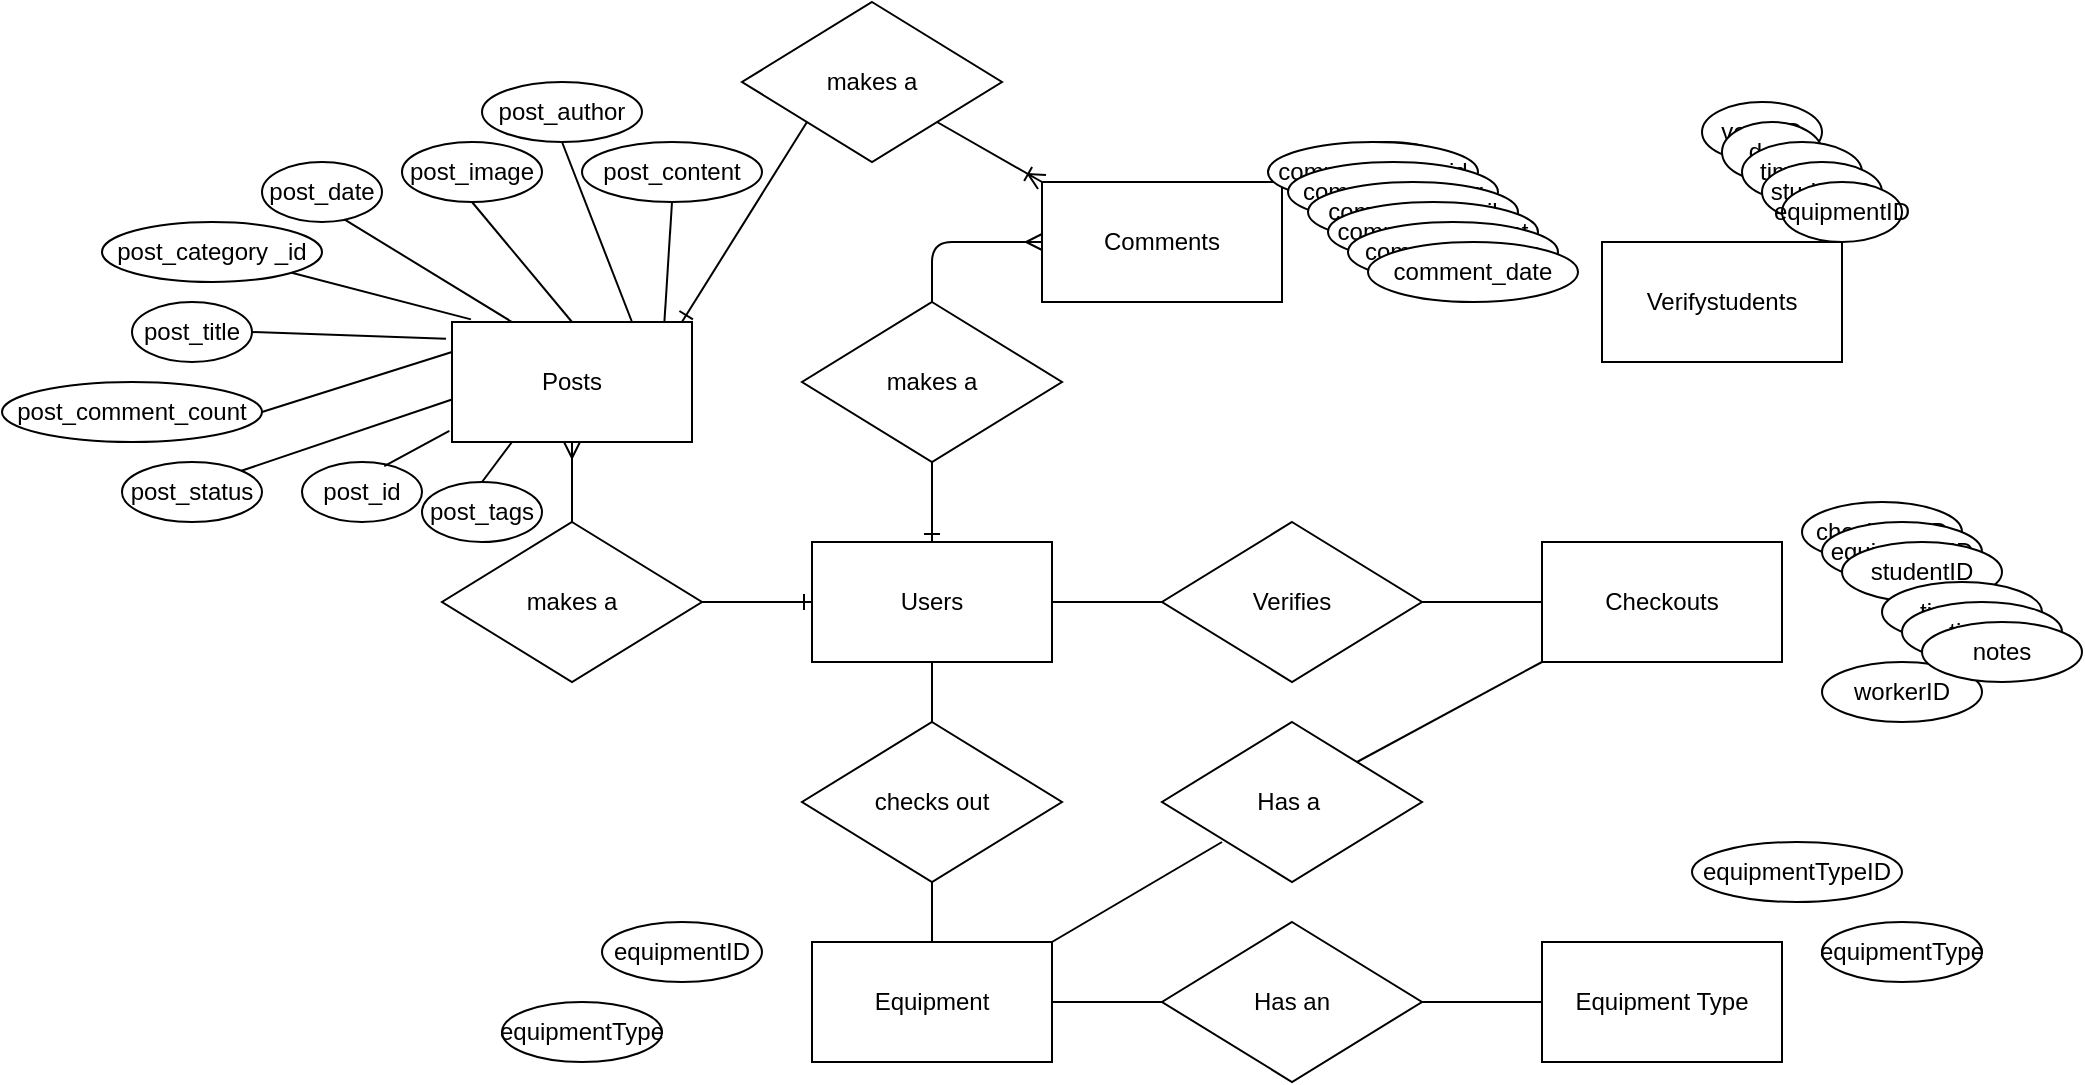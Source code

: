 <mxfile version="14.6.6" type="device"><diagram id="R2lEEEUBdFMjLlhIrx00" name="Page-1"><mxGraphModel dx="1203" dy="1435" grid="1" gridSize="10" guides="1" tooltips="1" connect="1" arrows="1" fold="1" page="1" pageScale="1" pageWidth="850" pageHeight="1100" math="0" shadow="0" extFonts="Permanent Marker^https://fonts.googleapis.com/css?family=Permanent+Marker"><root><mxCell id="0"/><mxCell id="1" parent="0"/><mxCell id="v-1PisdY7lrhyoby8FBg-1" value="Checkouts" style="rounded=0;whiteSpace=wrap;html=1;" vertex="1" parent="1"><mxGeometry x="510" y="220" width="120" height="60" as="geometry"/></mxCell><mxCell id="v-1PisdY7lrhyoby8FBg-2" value="Comments" style="rounded=0;whiteSpace=wrap;html=1;" vertex="1" parent="1"><mxGeometry x="260" y="40" width="120" height="60" as="geometry"/></mxCell><mxCell id="v-1PisdY7lrhyoby8FBg-3" value="Users" style="rounded=0;whiteSpace=wrap;html=1;" vertex="1" parent="1"><mxGeometry x="145" y="220" width="120" height="60" as="geometry"/></mxCell><mxCell id="v-1PisdY7lrhyoby8FBg-4" value="Posts" style="rounded=0;whiteSpace=wrap;html=1;" vertex="1" parent="1"><mxGeometry x="-35" y="110" width="120" height="60" as="geometry"/></mxCell><mxCell id="v-1PisdY7lrhyoby8FBg-5" value="Equipment Type" style="rounded=0;whiteSpace=wrap;html=1;" vertex="1" parent="1"><mxGeometry x="510" y="420" width="120" height="60" as="geometry"/></mxCell><mxCell id="v-1PisdY7lrhyoby8FBg-6" value="Verifystudents" style="rounded=0;whiteSpace=wrap;html=1;" vertex="1" parent="1"><mxGeometry x="540" y="70" width="120" height="60" as="geometry"/></mxCell><mxCell id="v-1PisdY7lrhyoby8FBg-8" value="Equipment" style="rounded=0;whiteSpace=wrap;html=1;" vertex="1" parent="1"><mxGeometry x="145" y="420" width="120" height="60" as="geometry"/></mxCell><mxCell id="v-1PisdY7lrhyoby8FBg-9" value="makes a" style="rhombus;whiteSpace=wrap;html=1;" vertex="1" parent="1"><mxGeometry x="140" y="100" width="130" height="80" as="geometry"/></mxCell><mxCell id="v-1PisdY7lrhyoby8FBg-12" value="" style="endArrow=ERmany;html=1;strokeColor=#000000;endFill=0;entryX=0;entryY=0.5;entryDx=0;entryDy=0;exitX=0.5;exitY=0;exitDx=0;exitDy=0;" edge="1" parent="1" source="v-1PisdY7lrhyoby8FBg-9" target="v-1PisdY7lrhyoby8FBg-2"><mxGeometry width="50" height="50" relative="1" as="geometry"><mxPoint x="540" y="270" as="sourcePoint"/><mxPoint x="590" y="220" as="targetPoint"/><Array as="points"><mxPoint x="205" y="70"/></Array></mxGeometry></mxCell><mxCell id="v-1PisdY7lrhyoby8FBg-13" value="" style="endArrow=none;html=1;strokeColor=#000000;endFill=0;entryX=0.5;entryY=1;entryDx=0;entryDy=0;exitX=0.5;exitY=0;exitDx=0;exitDy=0;startArrow=ERone;startFill=0;" edge="1" parent="1" source="v-1PisdY7lrhyoby8FBg-3" target="v-1PisdY7lrhyoby8FBg-9"><mxGeometry width="50" height="50" relative="1" as="geometry"><mxPoint x="215" y="110" as="sourcePoint"/><mxPoint x="280" y="70" as="targetPoint"/><Array as="points"/></mxGeometry></mxCell><mxCell id="v-1PisdY7lrhyoby8FBg-14" value="" style="endArrow=ERmany;html=1;strokeColor=#000000;endFill=0;exitX=0.5;exitY=0;exitDx=0;exitDy=0;entryX=0.5;entryY=1;entryDx=0;entryDy=0;" edge="1" parent="1" source="v-1PisdY7lrhyoby8FBg-16" target="v-1PisdY7lrhyoby8FBg-4"><mxGeometry width="50" height="50" relative="1" as="geometry"><mxPoint x="110" y="100" as="sourcePoint"/><mxPoint x="10" y="180" as="targetPoint"/><Array as="points"/></mxGeometry></mxCell><mxCell id="v-1PisdY7lrhyoby8FBg-16" value="makes a" style="rhombus;whiteSpace=wrap;html=1;" vertex="1" parent="1"><mxGeometry x="-40" y="210" width="130" height="80" as="geometry"/></mxCell><mxCell id="v-1PisdY7lrhyoby8FBg-17" value="" style="endArrow=none;html=1;strokeColor=#000000;endFill=0;entryX=1;entryY=0.5;entryDx=0;entryDy=0;exitX=0;exitY=0.5;exitDx=0;exitDy=0;startArrow=ERone;startFill=0;" edge="1" parent="1" source="v-1PisdY7lrhyoby8FBg-3" target="v-1PisdY7lrhyoby8FBg-16"><mxGeometry width="50" height="50" relative="1" as="geometry"><mxPoint x="215" y="230" as="sourcePoint"/><mxPoint x="215" y="190" as="targetPoint"/><Array as="points"/></mxGeometry></mxCell><mxCell id="v-1PisdY7lrhyoby8FBg-18" value="Has a&amp;nbsp;" style="rhombus;whiteSpace=wrap;html=1;" vertex="1" parent="1"><mxGeometry x="320" y="310" width="130" height="80" as="geometry"/></mxCell><mxCell id="v-1PisdY7lrhyoby8FBg-19" value="checks out" style="rhombus;whiteSpace=wrap;html=1;" vertex="1" parent="1"><mxGeometry x="140" y="310" width="130" height="80" as="geometry"/></mxCell><mxCell id="v-1PisdY7lrhyoby8FBg-20" value="Verifies" style="rhombus;whiteSpace=wrap;html=1;" vertex="1" parent="1"><mxGeometry x="320" y="210" width="130" height="80" as="geometry"/></mxCell><mxCell id="v-1PisdY7lrhyoby8FBg-21" value="Has an" style="rhombus;whiteSpace=wrap;html=1;" vertex="1" parent="1"><mxGeometry x="320" y="410" width="130" height="80" as="geometry"/></mxCell><mxCell id="v-1PisdY7lrhyoby8FBg-22" value="" style="endArrow=none;html=1;strokeColor=#000000;entryX=0.5;entryY=1;entryDx=0;entryDy=0;exitX=0.5;exitY=0;exitDx=0;exitDy=0;" edge="1" parent="1" source="v-1PisdY7lrhyoby8FBg-8" target="v-1PisdY7lrhyoby8FBg-19"><mxGeometry width="50" height="50" relative="1" as="geometry"><mxPoint x="50" y="410" as="sourcePoint"/><mxPoint x="100" y="360" as="targetPoint"/></mxGeometry></mxCell><mxCell id="v-1PisdY7lrhyoby8FBg-23" value="" style="endArrow=none;html=1;strokeColor=#000000;entryX=0.5;entryY=1;entryDx=0;entryDy=0;exitX=0.5;exitY=0;exitDx=0;exitDy=0;" edge="1" parent="1" source="v-1PisdY7lrhyoby8FBg-19" target="v-1PisdY7lrhyoby8FBg-3"><mxGeometry width="50" height="50" relative="1" as="geometry"><mxPoint x="20" y="490" as="sourcePoint"/><mxPoint x="70" y="440" as="targetPoint"/></mxGeometry></mxCell><mxCell id="v-1PisdY7lrhyoby8FBg-26" value="" style="endArrow=none;html=1;strokeColor=#000000;entryX=1;entryY=0.5;entryDx=0;entryDy=0;exitX=0;exitY=0.5;exitDx=0;exitDy=0;" edge="1" parent="1" source="v-1PisdY7lrhyoby8FBg-20" target="v-1PisdY7lrhyoby8FBg-3"><mxGeometry width="50" height="50" relative="1" as="geometry"><mxPoint x="225" y="330" as="sourcePoint"/><mxPoint x="225" y="300" as="targetPoint"/></mxGeometry></mxCell><mxCell id="v-1PisdY7lrhyoby8FBg-27" value="" style="endArrow=none;html=1;strokeColor=#000000;entryX=1;entryY=0.5;entryDx=0;entryDy=0;exitX=0;exitY=0.5;exitDx=0;exitDy=0;" edge="1" parent="1" source="v-1PisdY7lrhyoby8FBg-1" target="v-1PisdY7lrhyoby8FBg-20"><mxGeometry width="50" height="50" relative="1" as="geometry"><mxPoint x="235" y="340" as="sourcePoint"/><mxPoint x="235" y="310" as="targetPoint"/></mxGeometry></mxCell><mxCell id="v-1PisdY7lrhyoby8FBg-28" value="" style="endArrow=none;html=1;strokeColor=#000000;entryX=1;entryY=0.5;entryDx=0;entryDy=0;exitX=0;exitY=0.5;exitDx=0;exitDy=0;" edge="1" parent="1" source="v-1PisdY7lrhyoby8FBg-21" target="v-1PisdY7lrhyoby8FBg-8"><mxGeometry width="50" height="50" relative="1" as="geometry"><mxPoint x="245" y="350" as="sourcePoint"/><mxPoint x="245" y="320" as="targetPoint"/></mxGeometry></mxCell><mxCell id="v-1PisdY7lrhyoby8FBg-29" value="" style="endArrow=none;html=1;strokeColor=#000000;entryX=0;entryY=0.5;entryDx=0;entryDy=0;exitX=1;exitY=0.5;exitDx=0;exitDy=0;" edge="1" parent="1" source="v-1PisdY7lrhyoby8FBg-21" target="v-1PisdY7lrhyoby8FBg-5"><mxGeometry width="50" height="50" relative="1" as="geometry"><mxPoint x="255" y="360" as="sourcePoint"/><mxPoint x="255" y="330" as="targetPoint"/></mxGeometry></mxCell><mxCell id="v-1PisdY7lrhyoby8FBg-30" value="" style="endArrow=none;html=1;strokeColor=#000000;exitX=1;exitY=0;exitDx=0;exitDy=0;" edge="1" parent="1" source="v-1PisdY7lrhyoby8FBg-8"><mxGeometry width="50" height="50" relative="1" as="geometry"><mxPoint x="265" y="370" as="sourcePoint"/><mxPoint x="350" y="370" as="targetPoint"/></mxGeometry></mxCell><mxCell id="v-1PisdY7lrhyoby8FBg-31" value="" style="endArrow=none;html=1;strokeColor=#000000;entryX=1;entryY=0;entryDx=0;entryDy=0;exitX=0;exitY=1;exitDx=0;exitDy=0;" edge="1" parent="1" source="v-1PisdY7lrhyoby8FBg-1" target="v-1PisdY7lrhyoby8FBg-18"><mxGeometry width="50" height="50" relative="1" as="geometry"><mxPoint x="275" y="380" as="sourcePoint"/><mxPoint x="275" y="350" as="targetPoint"/></mxGeometry></mxCell><mxCell id="v-1PisdY7lrhyoby8FBg-32" value="post_id" style="ellipse;whiteSpace=wrap;html=1;" vertex="1" parent="1"><mxGeometry x="-110" y="180" width="60" height="30" as="geometry"/></mxCell><mxCell id="v-1PisdY7lrhyoby8FBg-33" value="post_title" style="ellipse;whiteSpace=wrap;html=1;" vertex="1" parent="1"><mxGeometry x="-195" y="100" width="60" height="30" as="geometry"/></mxCell><mxCell id="v-1PisdY7lrhyoby8FBg-34" value="post_author" style="ellipse;whiteSpace=wrap;html=1;" vertex="1" parent="1"><mxGeometry x="-20" y="-10" width="80" height="30" as="geometry"/></mxCell><mxCell id="v-1PisdY7lrhyoby8FBg-35" value="post_date" style="ellipse;whiteSpace=wrap;html=1;" vertex="1" parent="1"><mxGeometry x="-130" y="30" width="60" height="30" as="geometry"/></mxCell><mxCell id="v-1PisdY7lrhyoby8FBg-36" value="post_category _id" style="ellipse;whiteSpace=wrap;html=1;" vertex="1" parent="1"><mxGeometry x="-210" y="60" width="110" height="30" as="geometry"/></mxCell><mxCell id="v-1PisdY7lrhyoby8FBg-37" value="post_image" style="ellipse;whiteSpace=wrap;html=1;" vertex="1" parent="1"><mxGeometry x="-60" y="20" width="70" height="30" as="geometry"/></mxCell><mxCell id="v-1PisdY7lrhyoby8FBg-38" value="post_content" style="ellipse;whiteSpace=wrap;html=1;" vertex="1" parent="1"><mxGeometry x="30" y="20" width="90" height="30" as="geometry"/></mxCell><mxCell id="v-1PisdY7lrhyoby8FBg-39" value="post_tags" style="ellipse;whiteSpace=wrap;html=1;" vertex="1" parent="1"><mxGeometry x="-50" y="190" width="60" height="30" as="geometry"/></mxCell><mxCell id="v-1PisdY7lrhyoby8FBg-40" value="post_comment_count" style="ellipse;whiteSpace=wrap;html=1;" vertex="1" parent="1"><mxGeometry x="-260" y="140" width="130" height="30" as="geometry"/></mxCell><mxCell id="v-1PisdY7lrhyoby8FBg-41" value="post_status" style="ellipse;whiteSpace=wrap;html=1;" vertex="1" parent="1"><mxGeometry x="-200" y="180" width="70" height="30" as="geometry"/></mxCell><mxCell id="v-1PisdY7lrhyoby8FBg-42" value="" style="endArrow=none;html=1;strokeColor=#000000;entryX=0.5;entryY=1;entryDx=0;entryDy=0;exitX=0.885;exitY=0;exitDx=0;exitDy=0;exitPerimeter=0;" edge="1" parent="1" source="v-1PisdY7lrhyoby8FBg-4" target="v-1PisdY7lrhyoby8FBg-38"><mxGeometry width="50" height="50" relative="1" as="geometry"><mxPoint x="-30" y="110" as="sourcePoint"/><mxPoint x="20" y="60" as="targetPoint"/></mxGeometry></mxCell><mxCell id="v-1PisdY7lrhyoby8FBg-43" value="" style="endArrow=none;html=1;strokeColor=#000000;entryX=0.5;entryY=1;entryDx=0;entryDy=0;exitX=0.75;exitY=0;exitDx=0;exitDy=0;" edge="1" parent="1" source="v-1PisdY7lrhyoby8FBg-4" target="v-1PisdY7lrhyoby8FBg-34"><mxGeometry width="50" height="50" relative="1" as="geometry"><mxPoint x="-20" y="120" as="sourcePoint"/><mxPoint x="30" y="70" as="targetPoint"/></mxGeometry></mxCell><mxCell id="v-1PisdY7lrhyoby8FBg-44" value="" style="endArrow=none;html=1;strokeColor=#000000;entryX=0.5;entryY=1;entryDx=0;entryDy=0;exitX=0.5;exitY=0;exitDx=0;exitDy=0;" edge="1" parent="1" source="v-1PisdY7lrhyoby8FBg-4" target="v-1PisdY7lrhyoby8FBg-37"><mxGeometry width="50" height="50" relative="1" as="geometry"><mxPoint x="-80" y="170" as="sourcePoint"/><mxPoint x="-30" y="120" as="targetPoint"/></mxGeometry></mxCell><mxCell id="v-1PisdY7lrhyoby8FBg-45" value="" style="endArrow=none;html=1;strokeColor=#000000;entryX=0.686;entryY=0.956;entryDx=0;entryDy=0;entryPerimeter=0;exitX=0.25;exitY=0;exitDx=0;exitDy=0;" edge="1" parent="1" source="v-1PisdY7lrhyoby8FBg-4" target="v-1PisdY7lrhyoby8FBg-35"><mxGeometry width="50" height="50" relative="1" as="geometry"><mxPoint x="-80" y="140" as="sourcePoint"/><mxPoint x="-30" y="90" as="targetPoint"/></mxGeometry></mxCell><mxCell id="v-1PisdY7lrhyoby8FBg-46" value="" style="endArrow=none;html=1;strokeColor=#000000;exitX=0.079;exitY=-0.022;exitDx=0;exitDy=0;exitPerimeter=0;" edge="1" parent="1" source="v-1PisdY7lrhyoby8FBg-4" target="v-1PisdY7lrhyoby8FBg-36"><mxGeometry width="50" height="50" relative="1" as="geometry"><mxPoint x="260" y="170" as="sourcePoint"/><mxPoint x="310" y="120" as="targetPoint"/></mxGeometry></mxCell><mxCell id="v-1PisdY7lrhyoby8FBg-47" value="" style="endArrow=none;html=1;strokeColor=#000000;entryX=0;entryY=0.25;entryDx=0;entryDy=0;exitX=1;exitY=0.5;exitDx=0;exitDy=0;" edge="1" parent="1" source="v-1PisdY7lrhyoby8FBg-40" target="v-1PisdY7lrhyoby8FBg-4"><mxGeometry width="50" height="50" relative="1" as="geometry"><mxPoint x="-150" y="280" as="sourcePoint"/><mxPoint x="-100" y="230" as="targetPoint"/></mxGeometry></mxCell><mxCell id="v-1PisdY7lrhyoby8FBg-48" value="" style="endArrow=none;html=1;strokeColor=#000000;entryX=0.003;entryY=0.644;entryDx=0;entryDy=0;entryPerimeter=0;exitX=1;exitY=0;exitDx=0;exitDy=0;" edge="1" parent="1" source="v-1PisdY7lrhyoby8FBg-41" target="v-1PisdY7lrhyoby8FBg-4"><mxGeometry width="50" height="50" relative="1" as="geometry"><mxPoint x="-150" y="320" as="sourcePoint"/><mxPoint x="-100" y="270" as="targetPoint"/></mxGeometry></mxCell><mxCell id="v-1PisdY7lrhyoby8FBg-49" value="" style="endArrow=none;html=1;strokeColor=#000000;entryX=-0.011;entryY=0.908;entryDx=0;entryDy=0;entryPerimeter=0;exitX=0.686;exitY=0.067;exitDx=0;exitDy=0;exitPerimeter=0;" edge="1" parent="1" source="v-1PisdY7lrhyoby8FBg-32" target="v-1PisdY7lrhyoby8FBg-4"><mxGeometry width="50" height="50" relative="1" as="geometry"><mxPoint x="-140" y="300" as="sourcePoint"/><mxPoint x="-90" y="250" as="targetPoint"/></mxGeometry></mxCell><mxCell id="v-1PisdY7lrhyoby8FBg-50" value="" style="endArrow=none;html=1;strokeColor=#000000;entryX=0.25;entryY=1;entryDx=0;entryDy=0;exitX=0.5;exitY=0;exitDx=0;exitDy=0;" edge="1" parent="1" source="v-1PisdY7lrhyoby8FBg-39" target="v-1PisdY7lrhyoby8FBg-4"><mxGeometry width="50" height="50" relative="1" as="geometry"><mxPoint x="-140" y="310" as="sourcePoint"/><mxPoint x="-90" y="260" as="targetPoint"/></mxGeometry></mxCell><mxCell id="v-1PisdY7lrhyoby8FBg-51" value="comment_id" style="ellipse;whiteSpace=wrap;html=1;" vertex="1" parent="1"><mxGeometry x="395" y="20" width="75" height="30" as="geometry"/></mxCell><mxCell id="v-1PisdY7lrhyoby8FBg-52" value="comment_post_id" style="ellipse;whiteSpace=wrap;html=1;" vertex="1" parent="1"><mxGeometry x="373" y="20" width="105" height="30" as="geometry"/></mxCell><mxCell id="v-1PisdY7lrhyoby8FBg-53" value="" style="endArrow=none;html=1;strokeColor=#000000;entryX=1;entryY=0.5;entryDx=0;entryDy=0;exitX=-0.025;exitY=0.139;exitDx=0;exitDy=0;exitPerimeter=0;" edge="1" parent="1" source="v-1PisdY7lrhyoby8FBg-4" target="v-1PisdY7lrhyoby8FBg-33"><mxGeometry width="50" height="50" relative="1" as="geometry"><mxPoint x="65" y="120" as="sourcePoint"/><mxPoint x="55" y="80" as="targetPoint"/></mxGeometry></mxCell><mxCell id="v-1PisdY7lrhyoby8FBg-54" value="makes a" style="rhombus;whiteSpace=wrap;html=1;" vertex="1" parent="1"><mxGeometry x="110" y="-50" width="130" height="80" as="geometry"/></mxCell><mxCell id="v-1PisdY7lrhyoby8FBg-55" value="" style="endArrow=none;html=1;strokeColor=#000000;entryX=0;entryY=1;entryDx=0;entryDy=0;exitX=0.958;exitY=0;exitDx=0;exitDy=0;exitPerimeter=0;startArrow=ERone;startFill=0;" edge="1" parent="1" source="v-1PisdY7lrhyoby8FBg-4" target="v-1PisdY7lrhyoby8FBg-54"><mxGeometry width="50" height="50" relative="1" as="geometry"><mxPoint x="90" y="110" as="sourcePoint"/><mxPoint x="85" y="60" as="targetPoint"/></mxGeometry></mxCell><mxCell id="v-1PisdY7lrhyoby8FBg-56" value="" style="endArrow=ERoneToMany;html=1;strokeColor=#000000;exitX=1;exitY=1;exitDx=0;exitDy=0;endFill=0;entryX=0;entryY=0;entryDx=0;entryDy=0;" edge="1" parent="1" source="v-1PisdY7lrhyoby8FBg-54" target="v-1PisdY7lrhyoby8FBg-2"><mxGeometry width="50" height="50" relative="1" as="geometry"><mxPoint x="91.2" y="130" as="sourcePoint"/><mxPoint x="200" y="50" as="targetPoint"/></mxGeometry></mxCell><mxCell id="v-1PisdY7lrhyoby8FBg-57" value="comment_author" style="ellipse;whiteSpace=wrap;html=1;" vertex="1" parent="1"><mxGeometry x="383" y="30" width="105" height="30" as="geometry"/></mxCell><mxCell id="v-1PisdY7lrhyoby8FBg-58" value="comment_email" style="ellipse;whiteSpace=wrap;html=1;" vertex="1" parent="1"><mxGeometry x="393" y="40" width="105" height="30" as="geometry"/></mxCell><mxCell id="v-1PisdY7lrhyoby8FBg-59" value="comment_content" style="ellipse;whiteSpace=wrap;html=1;" vertex="1" parent="1"><mxGeometry x="403" y="50" width="105" height="30" as="geometry"/></mxCell><mxCell id="v-1PisdY7lrhyoby8FBg-60" value="comment_status" style="ellipse;whiteSpace=wrap;html=1;" vertex="1" parent="1"><mxGeometry x="413" y="60" width="105" height="30" as="geometry"/></mxCell><mxCell id="v-1PisdY7lrhyoby8FBg-61" value="comment_date" style="ellipse;whiteSpace=wrap;html=1;" vertex="1" parent="1"><mxGeometry x="423" y="70" width="105" height="30" as="geometry"/></mxCell><mxCell id="v-1PisdY7lrhyoby8FBg-62" value="verifyID" style="ellipse;whiteSpace=wrap;html=1;" vertex="1" parent="1"><mxGeometry x="590" width="60" height="30" as="geometry"/></mxCell><mxCell id="v-1PisdY7lrhyoby8FBg-64" value="date" style="ellipse;whiteSpace=wrap;html=1;" vertex="1" parent="1"><mxGeometry x="600" y="10" width="50" height="30" as="geometry"/></mxCell><mxCell id="v-1PisdY7lrhyoby8FBg-65" value="timeOut" style="ellipse;whiteSpace=wrap;html=1;" vertex="1" parent="1"><mxGeometry x="610" y="20" width="60" height="30" as="geometry"/></mxCell><mxCell id="v-1PisdY7lrhyoby8FBg-66" value="studentID" style="ellipse;whiteSpace=wrap;html=1;" vertex="1" parent="1"><mxGeometry x="620" y="30" width="60" height="30" as="geometry"/></mxCell><mxCell id="v-1PisdY7lrhyoby8FBg-67" value="equipmentID" style="ellipse;whiteSpace=wrap;html=1;" vertex="1" parent="1"><mxGeometry x="630" y="40" width="60" height="30" as="geometry"/></mxCell><mxCell id="v-1PisdY7lrhyoby8FBg-68" value="checkoutsID" style="ellipse;whiteSpace=wrap;html=1;" vertex="1" parent="1"><mxGeometry x="640" y="200" width="80" height="30" as="geometry"/></mxCell><mxCell id="v-1PisdY7lrhyoby8FBg-69" value="equipment ID" style="ellipse;whiteSpace=wrap;html=1;" vertex="1" parent="1"><mxGeometry x="650" y="210" width="80" height="30" as="geometry"/></mxCell><mxCell id="v-1PisdY7lrhyoby8FBg-72" value="studentID" style="ellipse;whiteSpace=wrap;html=1;" vertex="1" parent="1"><mxGeometry x="660" y="220" width="80" height="30" as="geometry"/></mxCell><mxCell id="v-1PisdY7lrhyoby8FBg-73" value="workerID" style="ellipse;whiteSpace=wrap;html=1;" vertex="1" parent="1"><mxGeometry x="650" y="280" width="80" height="30" as="geometry"/></mxCell><mxCell id="v-1PisdY7lrhyoby8FBg-74" value="timeOut&lt;span style=&quot;color: rgba(0 , 0 , 0 , 0) ; font-family: monospace ; font-size: 0px&quot;&gt;%3CmxGraphModel%3E%3Croot%3E%3CmxCell%20id%3D%220%22%2F%3E%3CmxCell%20id%3D%221%22%20parent%3D%220%22%2F%3E%3CmxCell%20id%3D%222%22%20value%3D%22checkoutsID%22%20style%3D%22ellipse%3BwhiteSpace%3Dwrap%3Bhtml%3D1%3B%22%20vertex%3D%221%22%20parent%3D%221%22%3E%3CmxGeometry%20x%3D%22640%22%20y%3D%22200%22%20width%3D%2280%22%20height%3D%2230%22%20as%3D%22geometry%22%2F%3E%3C%2FmxCell%3E%3C%2Froot%3E%3C%2FmxGraphModel%3E&lt;/span&gt;" style="ellipse;whiteSpace=wrap;html=1;" vertex="1" parent="1"><mxGeometry x="680" y="240" width="80" height="30" as="geometry"/></mxCell><mxCell id="v-1PisdY7lrhyoby8FBg-75" value="timeIn" style="ellipse;whiteSpace=wrap;html=1;" vertex="1" parent="1"><mxGeometry x="690" y="250" width="80" height="30" as="geometry"/></mxCell><mxCell id="v-1PisdY7lrhyoby8FBg-76" value="notes" style="ellipse;whiteSpace=wrap;html=1;" vertex="1" parent="1"><mxGeometry x="700" y="260" width="80" height="30" as="geometry"/></mxCell><mxCell id="v-1PisdY7lrhyoby8FBg-77" value="equipmentTypeID" style="ellipse;whiteSpace=wrap;html=1;" vertex="1" parent="1"><mxGeometry x="585" y="370" width="105" height="30" as="geometry"/></mxCell><mxCell id="v-1PisdY7lrhyoby8FBg-78" value="equipmentType" style="ellipse;whiteSpace=wrap;html=1;" vertex="1" parent="1"><mxGeometry x="650" y="410" width="80" height="30" as="geometry"/></mxCell><mxCell id="v-1PisdY7lrhyoby8FBg-79" value="equipmentID" style="ellipse;whiteSpace=wrap;html=1;" vertex="1" parent="1"><mxGeometry x="40" y="410" width="80" height="30" as="geometry"/></mxCell><mxCell id="v-1PisdY7lrhyoby8FBg-80" value="equipmentType" style="ellipse;whiteSpace=wrap;html=1;" vertex="1" parent="1"><mxGeometry x="-10" y="450" width="80" height="30" as="geometry"/></mxCell></root></mxGraphModel></diagram></mxfile>